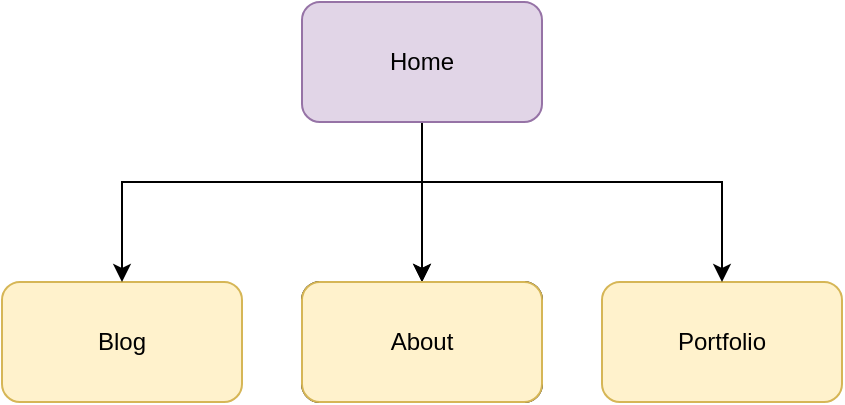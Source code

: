 <mxfile version="15.6.6" type="device"><diagram id="jCzAFdGWCHi1IEYa6IDr" name="Page-1"><mxGraphModel dx="782" dy="468" grid="1" gridSize="10" guides="1" tooltips="1" connect="1" arrows="1" fold="1" page="1" pageScale="1" pageWidth="827" pageHeight="1169" math="0" shadow="0"><root><mxCell id="0"/><mxCell id="1" parent="0"/><mxCell id="FTMdVLisGXwGFEZs-URN-4" value="" style="edgeStyle=orthogonalEdgeStyle;rounded=0;orthogonalLoop=1;jettySize=auto;html=1;fontColor=default;" edge="1" parent="1" source="FTMdVLisGXwGFEZs-URN-1" target="FTMdVLisGXwGFEZs-URN-3"><mxGeometry relative="1" as="geometry"/></mxCell><mxCell id="FTMdVLisGXwGFEZs-URN-6" value="" style="edgeStyle=orthogonalEdgeStyle;rounded=0;orthogonalLoop=1;jettySize=auto;html=1;fontColor=default;strokeColor=default;labelBackgroundColor=default;" edge="1" parent="1" source="FTMdVLisGXwGFEZs-URN-1" target="FTMdVLisGXwGFEZs-URN-5"><mxGeometry relative="1" as="geometry"/></mxCell><mxCell id="FTMdVLisGXwGFEZs-URN-1" value="Home" style="rounded=1;whiteSpace=wrap;html=1;fillColor=#e1d5e7;strokeColor=#9673a6;fontColor=default;" vertex="1" parent="1"><mxGeometry x="310" y="90" width="120" height="60" as="geometry"/></mxCell><mxCell id="FTMdVLisGXwGFEZs-URN-3" value="About" style="rounded=1;whiteSpace=wrap;html=1;fillColor=default;strokeColor=default;fontColor=default;" vertex="1" parent="1"><mxGeometry x="310" y="230" width="120" height="60" as="geometry"/></mxCell><mxCell id="FTMdVLisGXwGFEZs-URN-5" value="About" style="rounded=1;whiteSpace=wrap;html=1;fillColor=#fff2cc;strokeColor=#d6b656;fontColor=default;" vertex="1" parent="1"><mxGeometry x="310" y="230" width="120" height="60" as="geometry"/></mxCell><mxCell id="FTMdVLisGXwGFEZs-URN-9" value="Blog" style="rounded=1;whiteSpace=wrap;html=1;strokeColor=#d6b656;fillColor=#fff2cc;fontColor=default;" vertex="1" parent="1"><mxGeometry x="160" y="230" width="120" height="60" as="geometry"/></mxCell><mxCell id="FTMdVLisGXwGFEZs-URN-10" value="Portfolio" style="rounded=1;whiteSpace=wrap;html=1;strokeColor=#d6b656;fillColor=#fff2cc;fontColor=default;" vertex="1" parent="1"><mxGeometry x="460" y="230" width="120" height="60" as="geometry"/></mxCell><mxCell id="FTMdVLisGXwGFEZs-URN-12" value="" style="endArrow=classic;html=1;rounded=0;labelBackgroundColor=default;fontColor=default;strokeColor=default;entryX=0.5;entryY=0;entryDx=0;entryDy=0;" edge="1" parent="1" target="FTMdVLisGXwGFEZs-URN-9"><mxGeometry width="50" height="50" relative="1" as="geometry"><mxPoint x="370" y="180" as="sourcePoint"/><mxPoint x="110" y="210" as="targetPoint"/><Array as="points"><mxPoint x="220" y="180"/></Array></mxGeometry></mxCell><mxCell id="FTMdVLisGXwGFEZs-URN-14" value="" style="endArrow=classic;html=1;rounded=0;labelBackgroundColor=default;fontColor=default;strokeColor=default;entryX=0.5;entryY=0;entryDx=0;entryDy=0;" edge="1" parent="1" target="FTMdVLisGXwGFEZs-URN-10"><mxGeometry width="50" height="50" relative="1" as="geometry"><mxPoint x="370" y="180" as="sourcePoint"/><mxPoint x="400" y="210" as="targetPoint"/><Array as="points"><mxPoint x="520" y="180"/></Array></mxGeometry></mxCell></root></mxGraphModel></diagram></mxfile>